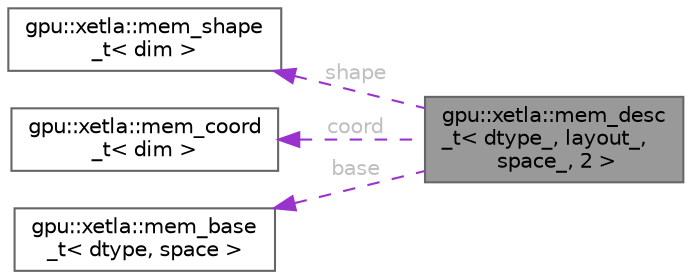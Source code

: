 digraph "gpu::xetla::mem_desc_t&lt; dtype_, layout_, space_, 2 &gt;"
{
 // LATEX_PDF_SIZE
  bgcolor="transparent";
  edge [fontname=Helvetica,fontsize=10,labelfontname=Helvetica,labelfontsize=10];
  node [fontname=Helvetica,fontsize=10,shape=box,height=0.2,width=0.4];
  rankdir="LR";
  Node1 [id="Node000001",label="gpu::xetla::mem_desc\l_t\< dtype_, layout_,\l space_, 2 \>",height=0.2,width=0.4,color="gray40", fillcolor="grey60", style="filled", fontcolor="black",tooltip=" "];
  Node2 -> Node1 [id="edge1_Node000001_Node000002",dir="back",color="darkorchid3",style="dashed",tooltip=" ",label=" shape",fontcolor="grey" ];
  Node2 [id="Node000002",label="gpu::xetla::mem_shape\l_t\< dim \>",height=0.2,width=0.4,color="gray40", fillcolor="white", style="filled",URL="$structgpu_1_1xetla_1_1mem__shape__t.html",tooltip=" "];
  Node3 -> Node1 [id="edge2_Node000001_Node000003",dir="back",color="darkorchid3",style="dashed",tooltip=" ",label=" coord",fontcolor="grey" ];
  Node3 [id="Node000003",label="gpu::xetla::mem_coord\l_t\< dim \>",height=0.2,width=0.4,color="gray40", fillcolor="white", style="filled",URL="$structgpu_1_1xetla_1_1mem__coord__t.html",tooltip=" "];
  Node4 -> Node1 [id="edge3_Node000001_Node000004",dir="back",color="darkorchid3",style="dashed",tooltip=" ",label=" base",fontcolor="grey" ];
  Node4 [id="Node000004",label="gpu::xetla::mem_base\l_t\< dtype, space \>",height=0.2,width=0.4,color="gray40", fillcolor="white", style="filled",URL="$structgpu_1_1xetla_1_1mem__base__t.html",tooltip=" "];
}
